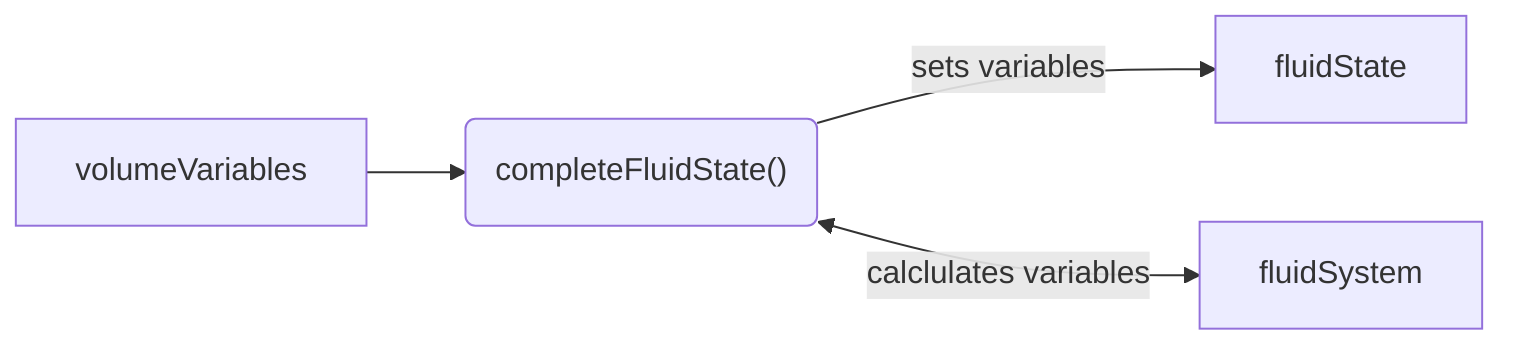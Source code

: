 flowchart LR
    A[volumeVariables] --> B("completeFluidState()")
    B -->|"sets variables"| C[fluidState]
    B <-->|"calclulates variables"| D[fluidSystem]